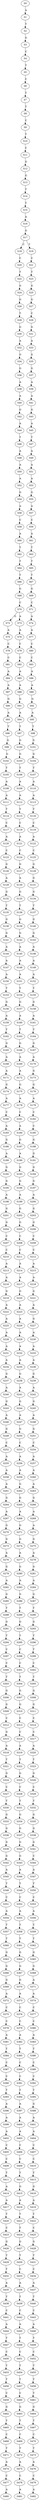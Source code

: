 strict digraph  {
	S0 -> S1 [ label = A ];
	S1 -> S2 [ label = T ];
	S2 -> S3 [ label = G ];
	S3 -> S4 [ label = C ];
	S4 -> S5 [ label = T ];
	S5 -> S6 [ label = C ];
	S6 -> S7 [ label = T ];
	S7 -> S8 [ label = T ];
	S8 -> S9 [ label = C ];
	S9 -> S10 [ label = T ];
	S10 -> S11 [ label = C ];
	S11 -> S12 [ label = G ];
	S12 -> S13 [ label = G ];
	S13 -> S14 [ label = T ];
	S14 -> S15 [ label = T ];
	S15 -> S16 [ label = A ];
	S16 -> S17 [ label = G ];
	S17 -> S18 [ label = C ];
	S17 -> S19 [ label = T ];
	S18 -> S20 [ label = C ];
	S19 -> S21 [ label = C ];
	S20 -> S22 [ label = T ];
	S21 -> S23 [ label = T ];
	S22 -> S24 [ label = G ];
	S23 -> S25 [ label = G ];
	S24 -> S26 [ label = G ];
	S25 -> S27 [ label = G ];
	S26 -> S28 [ label = T ];
	S27 -> S29 [ label = C ];
	S28 -> S30 [ label = G ];
	S29 -> S31 [ label = G ];
	S30 -> S32 [ label = A ];
	S31 -> S33 [ label = A ];
	S32 -> S34 [ label = G ];
	S33 -> S35 [ label = G ];
	S34 -> S36 [ label = G ];
	S35 -> S37 [ label = G ];
	S36 -> S38 [ label = A ];
	S37 -> S39 [ label = A ];
	S38 -> S40 [ label = A ];
	S39 -> S41 [ label = A ];
	S40 -> S42 [ label = G ];
	S41 -> S43 [ label = G ];
	S42 -> S44 [ label = A ];
	S43 -> S45 [ label = A ];
	S44 -> S46 [ label = T ];
	S45 -> S47 [ label = T ];
	S46 -> S48 [ label = A ];
	S47 -> S49 [ label = A ];
	S48 -> S50 [ label = A ];
	S49 -> S51 [ label = A ];
	S50 -> S52 [ label = A ];
	S51 -> S53 [ label = A ];
	S52 -> S54 [ label = G ];
	S53 -> S55 [ label = G ];
	S54 -> S56 [ label = A ];
	S55 -> S57 [ label = A ];
	S56 -> S58 [ label = C ];
	S57 -> S59 [ label = C ];
	S58 -> S60 [ label = A ];
	S59 -> S61 [ label = A ];
	S60 -> S62 [ label = T ];
	S61 -> S63 [ label = T ];
	S62 -> S64 [ label = T ];
	S63 -> S65 [ label = T ];
	S64 -> S66 [ label = T ];
	S65 -> S67 [ label = T ];
	S66 -> S68 [ label = G ];
	S67 -> S69 [ label = G ];
	S68 -> S70 [ label = C ];
	S69 -> S71 [ label = C ];
	S70 -> S72 [ label = G ];
	S70 -> S73 [ label = A ];
	S71 -> S74 [ label = A ];
	S72 -> S75 [ label = A ];
	S73 -> S76 [ label = A ];
	S74 -> S77 [ label = A ];
	S75 -> S78 [ label = C ];
	S76 -> S79 [ label = C ];
	S77 -> S80 [ label = C ];
	S78 -> S81 [ label = C ];
	S79 -> S82 [ label = C ];
	S80 -> S83 [ label = C ];
	S81 -> S84 [ label = A ];
	S82 -> S85 [ label = A ];
	S83 -> S86 [ label = A ];
	S84 -> S87 [ label = A ];
	S85 -> S88 [ label = A ];
	S86 -> S89 [ label = A ];
	S87 -> S90 [ label = G ];
	S88 -> S91 [ label = G ];
	S89 -> S92 [ label = G ];
	S90 -> S93 [ label = A ];
	S91 -> S94 [ label = A ];
	S92 -> S95 [ label = A ];
	S93 -> S96 [ label = T ];
	S94 -> S97 [ label = T ];
	S95 -> S98 [ label = T ];
	S96 -> S99 [ label = G ];
	S97 -> S100 [ label = G ];
	S98 -> S101 [ label = G ];
	S99 -> S102 [ label = G ];
	S100 -> S103 [ label = G ];
	S101 -> S104 [ label = G ];
	S102 -> S105 [ label = T ];
	S103 -> S106 [ label = T ];
	S104 -> S107 [ label = T ];
	S105 -> S108 [ label = A ];
	S106 -> S109 [ label = A ];
	S107 -> S110 [ label = A ];
	S108 -> S111 [ label = A ];
	S109 -> S112 [ label = A ];
	S110 -> S113 [ label = A ];
	S111 -> S114 [ label = T ];
	S112 -> S115 [ label = T ];
	S113 -> S116 [ label = T ];
	S114 -> S117 [ label = C ];
	S115 -> S118 [ label = C ];
	S116 -> S119 [ label = C ];
	S117 -> S120 [ label = A ];
	S118 -> S121 [ label = A ];
	S119 -> S122 [ label = A ];
	S120 -> S123 [ label = C ];
	S121 -> S124 [ label = C ];
	S122 -> S125 [ label = C ];
	S123 -> S126 [ label = G ];
	S124 -> S127 [ label = G ];
	S125 -> S128 [ label = G ];
	S126 -> S129 [ label = A ];
	S127 -> S130 [ label = A ];
	S128 -> S131 [ label = G ];
	S129 -> S132 [ label = G ];
	S130 -> S133 [ label = G ];
	S131 -> S134 [ label = G ];
	S132 -> S135 [ label = T ];
	S133 -> S136 [ label = T ];
	S134 -> S137 [ label = T ];
	S135 -> S138 [ label = G ];
	S136 -> S139 [ label = G ];
	S137 -> S140 [ label = G ];
	S138 -> S141 [ label = G ];
	S139 -> S142 [ label = G ];
	S140 -> S143 [ label = G ];
	S141 -> S144 [ label = A ];
	S142 -> S145 [ label = A ];
	S143 -> S146 [ label = A ];
	S144 -> S147 [ label = A ];
	S145 -> S148 [ label = A ];
	S146 -> S149 [ label = A ];
	S147 -> S150 [ label = A ];
	S148 -> S151 [ label = A ];
	S149 -> S152 [ label = A ];
	S150 -> S153 [ label = T ];
	S151 -> S154 [ label = T ];
	S152 -> S155 [ label = T ];
	S153 -> S156 [ label = G ];
	S154 -> S157 [ label = G ];
	S155 -> S158 [ label = G ];
	S156 -> S159 [ label = A ];
	S157 -> S160 [ label = A ];
	S158 -> S161 [ label = A ];
	S159 -> S162 [ label = T ];
	S160 -> S163 [ label = T ];
	S161 -> S164 [ label = T ];
	S162 -> S165 [ label = G ];
	S163 -> S166 [ label = G ];
	S164 -> S167 [ label = G ];
	S165 -> S168 [ label = A ];
	S166 -> S169 [ label = A ];
	S167 -> S170 [ label = A ];
	S168 -> S171 [ label = A ];
	S169 -> S172 [ label = A ];
	S170 -> S173 [ label = G ];
	S171 -> S174 [ label = G ];
	S172 -> S175 [ label = G ];
	S173 -> S176 [ label = G ];
	S174 -> S177 [ label = A ];
	S175 -> S178 [ label = A ];
	S176 -> S179 [ label = A ];
	S177 -> S180 [ label = C ];
	S178 -> S181 [ label = C ];
	S179 -> S182 [ label = C ];
	S180 -> S183 [ label = A ];
	S181 -> S184 [ label = A ];
	S182 -> S185 [ label = C ];
	S183 -> S186 [ label = G ];
	S184 -> S187 [ label = G ];
	S185 -> S188 [ label = G ];
	S186 -> S189 [ label = A ];
	S187 -> S190 [ label = A ];
	S188 -> S191 [ label = G ];
	S189 -> S192 [ label = G ];
	S190 -> S193 [ label = G ];
	S191 -> S194 [ label = G ];
	S192 -> S195 [ label = G ];
	S193 -> S196 [ label = G ];
	S194 -> S197 [ label = G ];
	S195 -> S198 [ label = A ];
	S196 -> S199 [ label = A ];
	S197 -> S200 [ label = A ];
	S198 -> S201 [ label = G ];
	S199 -> S202 [ label = G ];
	S200 -> S203 [ label = G ];
	S201 -> S204 [ label = G ];
	S202 -> S205 [ label = G ];
	S203 -> S206 [ label = G ];
	S204 -> S207 [ label = C ];
	S205 -> S208 [ label = C ];
	S206 -> S209 [ label = C ];
	S207 -> S210 [ label = C ];
	S208 -> S211 [ label = C ];
	S209 -> S212 [ label = C ];
	S210 -> S213 [ label = A ];
	S211 -> S214 [ label = A ];
	S212 -> S215 [ label = A ];
	S213 -> S216 [ label = A ];
	S214 -> S217 [ label = A ];
	S215 -> S218 [ label = A ];
	S216 -> S219 [ label = G ];
	S217 -> S220 [ label = G ];
	S218 -> S221 [ label = G ];
	S219 -> S222 [ label = A ];
	S220 -> S223 [ label = A ];
	S221 -> S224 [ label = A ];
	S222 -> S225 [ label = A ];
	S223 -> S226 [ label = A ];
	S224 -> S227 [ label = G ];
	S225 -> S228 [ label = A ];
	S226 -> S229 [ label = A ];
	S227 -> S230 [ label = A ];
	S228 -> S231 [ label = A ];
	S229 -> S232 [ label = A ];
	S230 -> S233 [ label = A ];
	S231 -> S234 [ label = A ];
	S232 -> S235 [ label = A ];
	S233 -> S236 [ label = A ];
	S234 -> S237 [ label = G ];
	S235 -> S238 [ label = G ];
	S236 -> S239 [ label = G ];
	S237 -> S240 [ label = A ];
	S238 -> S241 [ label = A ];
	S239 -> S242 [ label = A ];
	S240 -> S243 [ label = G ];
	S241 -> S244 [ label = G ];
	S242 -> S245 [ label = G ];
	S243 -> S246 [ label = A ];
	S244 -> S247 [ label = A ];
	S245 -> S248 [ label = A ];
	S246 -> S249 [ label = G ];
	S247 -> S250 [ label = G ];
	S248 -> S251 [ label = G ];
	S249 -> S252 [ label = C ];
	S250 -> S253 [ label = C ];
	S251 -> S254 [ label = C ];
	S252 -> S255 [ label = A ];
	S253 -> S256 [ label = A ];
	S254 -> S257 [ label = A ];
	S255 -> S258 [ label = A ];
	S256 -> S259 [ label = A ];
	S257 -> S260 [ label = A ];
	S258 -> S261 [ label = A ];
	S259 -> S262 [ label = G ];
	S260 -> S263 [ label = A ];
	S261 -> S264 [ label = G ];
	S262 -> S265 [ label = G ];
	S263 -> S266 [ label = G ];
	S264 -> S267 [ label = A ];
	S265 -> S268 [ label = A ];
	S266 -> S269 [ label = A ];
	S267 -> S270 [ label = G ];
	S268 -> S271 [ label = G ];
	S269 -> S272 [ label = A ];
	S270 -> S273 [ label = G ];
	S271 -> S274 [ label = G ];
	S272 -> S275 [ label = G ];
	S273 -> S276 [ label = A ];
	S274 -> S277 [ label = A ];
	S275 -> S278 [ label = A ];
	S276 -> S279 [ label = G ];
	S277 -> S280 [ label = G ];
	S278 -> S281 [ label = G ];
	S279 -> S282 [ label = A ];
	S280 -> S283 [ label = A ];
	S281 -> S284 [ label = A ];
	S282 -> S285 [ label = G ];
	S283 -> S286 [ label = G ];
	S284 -> S287 [ label = G ];
	S285 -> S288 [ label = T ];
	S286 -> S289 [ label = T ];
	S287 -> S290 [ label = T ];
	S288 -> S291 [ label = G ];
	S289 -> S292 [ label = G ];
	S290 -> S293 [ label = G ];
	S291 -> S294 [ label = T ];
	S292 -> S295 [ label = T ];
	S293 -> S296 [ label = T ];
	S294 -> S297 [ label = C ];
	S295 -> S298 [ label = C ];
	S296 -> S299 [ label = T ];
	S297 -> S300 [ label = C ];
	S298 -> S301 [ label = C ];
	S299 -> S302 [ label = C ];
	S300 -> S303 [ label = T ];
	S301 -> S304 [ label = T ];
	S302 -> S305 [ label = T ];
	S303 -> S306 [ label = G ];
	S304 -> S307 [ label = G ];
	S305 -> S308 [ label = G ];
	S306 -> S309 [ label = G ];
	S307 -> S310 [ label = G ];
	S308 -> S311 [ label = G ];
	S309 -> S312 [ label = C ];
	S310 -> S313 [ label = C ];
	S311 -> S314 [ label = C ];
	S312 -> S315 [ label = G ];
	S313 -> S316 [ label = C ];
	S314 -> S317 [ label = C ];
	S315 -> S318 [ label = A ];
	S316 -> S319 [ label = A ];
	S317 -> S320 [ label = A ];
	S318 -> S321 [ label = T ];
	S319 -> S322 [ label = T ];
	S320 -> S323 [ label = T ];
	S321 -> S324 [ label = G ];
	S322 -> S325 [ label = G ];
	S323 -> S326 [ label = G ];
	S324 -> S327 [ label = C ];
	S325 -> S328 [ label = C ];
	S326 -> S329 [ label = C ];
	S327 -> S330 [ label = T ];
	S328 -> S331 [ label = T ];
	S329 -> S332 [ label = T ];
	S330 -> S333 [ label = G ];
	S331 -> S334 [ label = G ];
	S332 -> S335 [ label = G ];
	S333 -> S336 [ label = G ];
	S334 -> S337 [ label = G ];
	S335 -> S338 [ label = G ];
	S336 -> S339 [ label = G ];
	S337 -> S340 [ label = G ];
	S338 -> S341 [ label = G ];
	S339 -> S342 [ label = G ];
	S340 -> S343 [ label = G ];
	S341 -> S344 [ label = C ];
	S342 -> S345 [ label = A ];
	S343 -> S346 [ label = A ];
	S344 -> S347 [ label = A ];
	S345 -> S348 [ label = T ];
	S346 -> S349 [ label = T ];
	S347 -> S350 [ label = T ];
	S348 -> S351 [ label = C ];
	S349 -> S352 [ label = C ];
	S350 -> S353 [ label = C ];
	S351 -> S354 [ label = A ];
	S352 -> S355 [ label = A ];
	S353 -> S356 [ label = A ];
	S354 -> S357 [ label = T ];
	S355 -> S358 [ label = T ];
	S356 -> S359 [ label = T ];
	S357 -> S360 [ label = T ];
	S358 -> S361 [ label = T ];
	S359 -> S362 [ label = T ];
	S360 -> S363 [ label = G ];
	S361 -> S364 [ label = G ];
	S362 -> S365 [ label = G ];
	S363 -> S366 [ label = G ];
	S364 -> S367 [ label = G ];
	S365 -> S368 [ label = G ];
	S366 -> S369 [ label = G ];
	S367 -> S370 [ label = G ];
	S368 -> S371 [ label = A ];
	S369 -> S372 [ label = A ];
	S370 -> S373 [ label = A ];
	S371 -> S374 [ label = A ];
	S372 -> S375 [ label = C ];
	S373 -> S376 [ label = C ];
	S374 -> S377 [ label = C ];
	S375 -> S378 [ label = C ];
	S376 -> S379 [ label = C ];
	S377 -> S380 [ label = C ];
	S378 -> S381 [ label = A ];
	S379 -> S382 [ label = A ];
	S380 -> S383 [ label = A ];
	S381 -> S384 [ label = T ];
	S382 -> S385 [ label = T ];
	S383 -> S386 [ label = T ];
	S384 -> S387 [ label = C ];
	S385 -> S388 [ label = C ];
	S386 -> S389 [ label = C ];
	S387 -> S390 [ label = C ];
	S388 -> S391 [ label = C ];
	S389 -> S392 [ label = C ];
	S390 -> S393 [ label = T ];
	S391 -> S394 [ label = T ];
	S392 -> S395 [ label = T ];
	S393 -> S396 [ label = A ];
	S394 -> S397 [ label = A ];
	S395 -> S398 [ label = G ];
	S396 -> S399 [ label = A ];
	S397 -> S400 [ label = A ];
	S398 -> S401 [ label = A ];
	S399 -> S402 [ label = A ];
	S400 -> S403 [ label = A ];
	S401 -> S404 [ label = A ];
	S402 -> S405 [ label = C ];
	S403 -> S406 [ label = C ];
	S404 -> S407 [ label = C ];
	S405 -> S408 [ label = C ];
	S406 -> S409 [ label = C ];
	S407 -> S410 [ label = C ];
	S408 -> S411 [ label = T ];
	S409 -> S412 [ label = T ];
	S410 -> S413 [ label = T ];
	S411 -> S414 [ label = A ];
	S412 -> S415 [ label = G ];
	S413 -> S416 [ label = G ];
	S414 -> S417 [ label = A ];
	S415 -> S418 [ label = A ];
	S416 -> S419 [ label = A ];
	S417 -> S420 [ label = T ];
	S418 -> S421 [ label = T ];
	S419 -> S422 [ label = T ];
	S420 -> S423 [ label = C ];
	S421 -> S424 [ label = T ];
	S422 -> S425 [ label = C ];
	S423 -> S426 [ label = G ];
	S424 -> S427 [ label = G ];
	S425 -> S428 [ label = G ];
	S426 -> S429 [ label = T ];
	S427 -> S430 [ label = T ];
	S428 -> S431 [ label = T ];
	S429 -> S432 [ label = T ];
	S430 -> S433 [ label = C ];
	S431 -> S434 [ label = C ];
	S432 -> S435 [ label = A ];
	S433 -> S436 [ label = A ];
	S434 -> S437 [ label = A ];
	S435 -> S438 [ label = T ];
	S436 -> S439 [ label = T ];
	S437 -> S440 [ label = T ];
	S438 -> S441 [ label = C ];
	S439 -> S442 [ label = C ];
	S440 -> S443 [ label = C ];
	S441 -> S444 [ label = A ];
	S442 -> S445 [ label = A ];
	S443 -> S446 [ label = A ];
	S444 -> S447 [ label = T ];
	S445 -> S448 [ label = T ];
	S446 -> S449 [ label = T ];
	S447 -> S450 [ label = C ];
	S448 -> S451 [ label = C ];
	S449 -> S452 [ label = C ];
	S450 -> S453 [ label = T ];
	S451 -> S454 [ label = T ];
	S452 -> S455 [ label = T ];
	S453 -> S456 [ label = T ];
	S454 -> S457 [ label = T ];
	S455 -> S458 [ label = T ];
	S456 -> S459 [ label = C ];
	S457 -> S460 [ label = C ];
	S458 -> S461 [ label = T ];
	S459 -> S462 [ label = G ];
	S460 -> S463 [ label = G ];
	S461 -> S464 [ label = G ];
	S462 -> S465 [ label = T ];
	S463 -> S466 [ label = T ];
	S464 -> S467 [ label = T ];
	S465 -> S468 [ label = C ];
	S466 -> S469 [ label = C ];
	S467 -> S470 [ label = C ];
	S468 -> S471 [ label = T ];
	S469 -> S472 [ label = T ];
	S470 -> S473 [ label = T ];
	S471 -> S474 [ label = A ];
	S472 -> S475 [ label = A ];
	S473 -> S476 [ label = A ];
	S474 -> S477 [ label = C ];
	S475 -> S478 [ label = C ];
	S476 -> S479 [ label = C ];
	S477 -> S480 [ label = A ];
	S478 -> S481 [ label = A ];
	S479 -> S482 [ label = A ];
}
